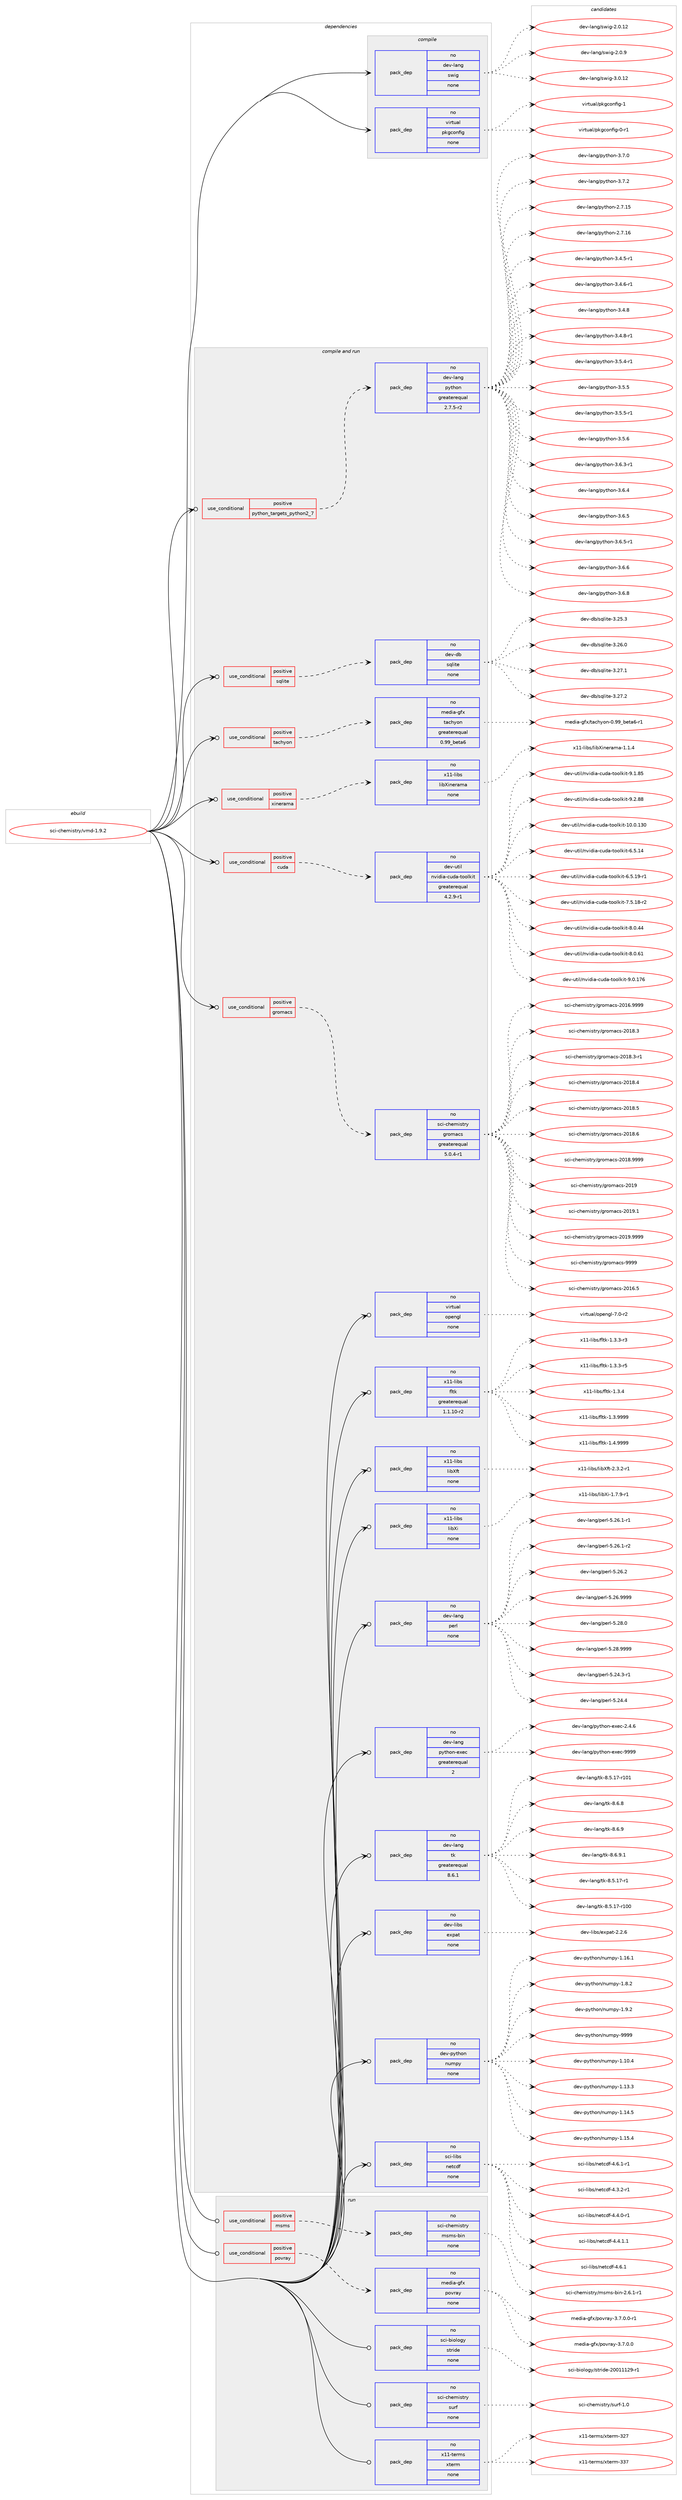 digraph prolog {

# *************
# Graph options
# *************

newrank=true;
concentrate=true;
compound=true;
graph [rankdir=LR,fontname=Helvetica,fontsize=10,ranksep=1.5];#, ranksep=2.5, nodesep=0.2];
edge  [arrowhead=vee];
node  [fontname=Helvetica,fontsize=10];

# **********
# The ebuild
# **********

subgraph cluster_leftcol {
color=gray;
rank=same;
label=<<i>ebuild</i>>;
id [label="sci-chemistry/vmd-1.9.2", color=red, width=4, href="../sci-chemistry/vmd-1.9.2.svg"];
}

# ****************
# The dependencies
# ****************

subgraph cluster_midcol {
color=gray;
label=<<i>dependencies</i>>;
subgraph cluster_compile {
fillcolor="#eeeeee";
style=filled;
label=<<i>compile</i>>;
subgraph pack1208645 {
dependency1688822 [label=<<TABLE BORDER="0" CELLBORDER="1" CELLSPACING="0" CELLPADDING="4" WIDTH="220"><TR><TD ROWSPAN="6" CELLPADDING="30">pack_dep</TD></TR><TR><TD WIDTH="110">no</TD></TR><TR><TD>dev-lang</TD></TR><TR><TD>swig</TD></TR><TR><TD>none</TD></TR><TR><TD></TD></TR></TABLE>>, shape=none, color=blue];
}
id:e -> dependency1688822:w [weight=20,style="solid",arrowhead="vee"];
subgraph pack1208646 {
dependency1688823 [label=<<TABLE BORDER="0" CELLBORDER="1" CELLSPACING="0" CELLPADDING="4" WIDTH="220"><TR><TD ROWSPAN="6" CELLPADDING="30">pack_dep</TD></TR><TR><TD WIDTH="110">no</TD></TR><TR><TD>virtual</TD></TR><TR><TD>pkgconfig</TD></TR><TR><TD>none</TD></TR><TR><TD></TD></TR></TABLE>>, shape=none, color=blue];
}
id:e -> dependency1688823:w [weight=20,style="solid",arrowhead="vee"];
}
subgraph cluster_compileandrun {
fillcolor="#eeeeee";
style=filled;
label=<<i>compile and run</i>>;
subgraph cond452518 {
dependency1688824 [label=<<TABLE BORDER="0" CELLBORDER="1" CELLSPACING="0" CELLPADDING="4"><TR><TD ROWSPAN="3" CELLPADDING="10">use_conditional</TD></TR><TR><TD>positive</TD></TR><TR><TD>cuda</TD></TR></TABLE>>, shape=none, color=red];
subgraph pack1208647 {
dependency1688825 [label=<<TABLE BORDER="0" CELLBORDER="1" CELLSPACING="0" CELLPADDING="4" WIDTH="220"><TR><TD ROWSPAN="6" CELLPADDING="30">pack_dep</TD></TR><TR><TD WIDTH="110">no</TD></TR><TR><TD>dev-util</TD></TR><TR><TD>nvidia-cuda-toolkit</TD></TR><TR><TD>greaterequal</TD></TR><TR><TD>4.2.9-r1</TD></TR></TABLE>>, shape=none, color=blue];
}
dependency1688824:e -> dependency1688825:w [weight=20,style="dashed",arrowhead="vee"];
}
id:e -> dependency1688824:w [weight=20,style="solid",arrowhead="odotvee"];
subgraph cond452519 {
dependency1688826 [label=<<TABLE BORDER="0" CELLBORDER="1" CELLSPACING="0" CELLPADDING="4"><TR><TD ROWSPAN="3" CELLPADDING="10">use_conditional</TD></TR><TR><TD>positive</TD></TR><TR><TD>gromacs</TD></TR></TABLE>>, shape=none, color=red];
subgraph pack1208648 {
dependency1688827 [label=<<TABLE BORDER="0" CELLBORDER="1" CELLSPACING="0" CELLPADDING="4" WIDTH="220"><TR><TD ROWSPAN="6" CELLPADDING="30">pack_dep</TD></TR><TR><TD WIDTH="110">no</TD></TR><TR><TD>sci-chemistry</TD></TR><TR><TD>gromacs</TD></TR><TR><TD>greaterequal</TD></TR><TR><TD>5.0.4-r1</TD></TR></TABLE>>, shape=none, color=blue];
}
dependency1688826:e -> dependency1688827:w [weight=20,style="dashed",arrowhead="vee"];
}
id:e -> dependency1688826:w [weight=20,style="solid",arrowhead="odotvee"];
subgraph cond452520 {
dependency1688828 [label=<<TABLE BORDER="0" CELLBORDER="1" CELLSPACING="0" CELLPADDING="4"><TR><TD ROWSPAN="3" CELLPADDING="10">use_conditional</TD></TR><TR><TD>positive</TD></TR><TR><TD>python_targets_python2_7</TD></TR></TABLE>>, shape=none, color=red];
subgraph pack1208649 {
dependency1688829 [label=<<TABLE BORDER="0" CELLBORDER="1" CELLSPACING="0" CELLPADDING="4" WIDTH="220"><TR><TD ROWSPAN="6" CELLPADDING="30">pack_dep</TD></TR><TR><TD WIDTH="110">no</TD></TR><TR><TD>dev-lang</TD></TR><TR><TD>python</TD></TR><TR><TD>greaterequal</TD></TR><TR><TD>2.7.5-r2</TD></TR></TABLE>>, shape=none, color=blue];
}
dependency1688828:e -> dependency1688829:w [weight=20,style="dashed",arrowhead="vee"];
}
id:e -> dependency1688828:w [weight=20,style="solid",arrowhead="odotvee"];
subgraph cond452521 {
dependency1688830 [label=<<TABLE BORDER="0" CELLBORDER="1" CELLSPACING="0" CELLPADDING="4"><TR><TD ROWSPAN="3" CELLPADDING="10">use_conditional</TD></TR><TR><TD>positive</TD></TR><TR><TD>sqlite</TD></TR></TABLE>>, shape=none, color=red];
subgraph pack1208650 {
dependency1688831 [label=<<TABLE BORDER="0" CELLBORDER="1" CELLSPACING="0" CELLPADDING="4" WIDTH="220"><TR><TD ROWSPAN="6" CELLPADDING="30">pack_dep</TD></TR><TR><TD WIDTH="110">no</TD></TR><TR><TD>dev-db</TD></TR><TR><TD>sqlite</TD></TR><TR><TD>none</TD></TR><TR><TD></TD></TR></TABLE>>, shape=none, color=blue];
}
dependency1688830:e -> dependency1688831:w [weight=20,style="dashed",arrowhead="vee"];
}
id:e -> dependency1688830:w [weight=20,style="solid",arrowhead="odotvee"];
subgraph cond452522 {
dependency1688832 [label=<<TABLE BORDER="0" CELLBORDER="1" CELLSPACING="0" CELLPADDING="4"><TR><TD ROWSPAN="3" CELLPADDING="10">use_conditional</TD></TR><TR><TD>positive</TD></TR><TR><TD>tachyon</TD></TR></TABLE>>, shape=none, color=red];
subgraph pack1208651 {
dependency1688833 [label=<<TABLE BORDER="0" CELLBORDER="1" CELLSPACING="0" CELLPADDING="4" WIDTH="220"><TR><TD ROWSPAN="6" CELLPADDING="30">pack_dep</TD></TR><TR><TD WIDTH="110">no</TD></TR><TR><TD>media-gfx</TD></TR><TR><TD>tachyon</TD></TR><TR><TD>greaterequal</TD></TR><TR><TD>0.99_beta6</TD></TR></TABLE>>, shape=none, color=blue];
}
dependency1688832:e -> dependency1688833:w [weight=20,style="dashed",arrowhead="vee"];
}
id:e -> dependency1688832:w [weight=20,style="solid",arrowhead="odotvee"];
subgraph cond452523 {
dependency1688834 [label=<<TABLE BORDER="0" CELLBORDER="1" CELLSPACING="0" CELLPADDING="4"><TR><TD ROWSPAN="3" CELLPADDING="10">use_conditional</TD></TR><TR><TD>positive</TD></TR><TR><TD>xinerama</TD></TR></TABLE>>, shape=none, color=red];
subgraph pack1208652 {
dependency1688835 [label=<<TABLE BORDER="0" CELLBORDER="1" CELLSPACING="0" CELLPADDING="4" WIDTH="220"><TR><TD ROWSPAN="6" CELLPADDING="30">pack_dep</TD></TR><TR><TD WIDTH="110">no</TD></TR><TR><TD>x11-libs</TD></TR><TR><TD>libXinerama</TD></TR><TR><TD>none</TD></TR><TR><TD></TD></TR></TABLE>>, shape=none, color=blue];
}
dependency1688834:e -> dependency1688835:w [weight=20,style="dashed",arrowhead="vee"];
}
id:e -> dependency1688834:w [weight=20,style="solid",arrowhead="odotvee"];
subgraph pack1208653 {
dependency1688836 [label=<<TABLE BORDER="0" CELLBORDER="1" CELLSPACING="0" CELLPADDING="4" WIDTH="220"><TR><TD ROWSPAN="6" CELLPADDING="30">pack_dep</TD></TR><TR><TD WIDTH="110">no</TD></TR><TR><TD>dev-lang</TD></TR><TR><TD>perl</TD></TR><TR><TD>none</TD></TR><TR><TD></TD></TR></TABLE>>, shape=none, color=blue];
}
id:e -> dependency1688836:w [weight=20,style="solid",arrowhead="odotvee"];
subgraph pack1208654 {
dependency1688837 [label=<<TABLE BORDER="0" CELLBORDER="1" CELLSPACING="0" CELLPADDING="4" WIDTH="220"><TR><TD ROWSPAN="6" CELLPADDING="30">pack_dep</TD></TR><TR><TD WIDTH="110">no</TD></TR><TR><TD>dev-lang</TD></TR><TR><TD>python-exec</TD></TR><TR><TD>greaterequal</TD></TR><TR><TD>2</TD></TR></TABLE>>, shape=none, color=blue];
}
id:e -> dependency1688837:w [weight=20,style="solid",arrowhead="odotvee"];
subgraph pack1208655 {
dependency1688838 [label=<<TABLE BORDER="0" CELLBORDER="1" CELLSPACING="0" CELLPADDING="4" WIDTH="220"><TR><TD ROWSPAN="6" CELLPADDING="30">pack_dep</TD></TR><TR><TD WIDTH="110">no</TD></TR><TR><TD>dev-lang</TD></TR><TR><TD>tk</TD></TR><TR><TD>greaterequal</TD></TR><TR><TD>8.6.1</TD></TR></TABLE>>, shape=none, color=blue];
}
id:e -> dependency1688838:w [weight=20,style="solid",arrowhead="odotvee"];
subgraph pack1208656 {
dependency1688839 [label=<<TABLE BORDER="0" CELLBORDER="1" CELLSPACING="0" CELLPADDING="4" WIDTH="220"><TR><TD ROWSPAN="6" CELLPADDING="30">pack_dep</TD></TR><TR><TD WIDTH="110">no</TD></TR><TR><TD>dev-libs</TD></TR><TR><TD>expat</TD></TR><TR><TD>none</TD></TR><TR><TD></TD></TR></TABLE>>, shape=none, color=blue];
}
id:e -> dependency1688839:w [weight=20,style="solid",arrowhead="odotvee"];
subgraph pack1208657 {
dependency1688840 [label=<<TABLE BORDER="0" CELLBORDER="1" CELLSPACING="0" CELLPADDING="4" WIDTH="220"><TR><TD ROWSPAN="6" CELLPADDING="30">pack_dep</TD></TR><TR><TD WIDTH="110">no</TD></TR><TR><TD>dev-python</TD></TR><TR><TD>numpy</TD></TR><TR><TD>none</TD></TR><TR><TD></TD></TR></TABLE>>, shape=none, color=blue];
}
id:e -> dependency1688840:w [weight=20,style="solid",arrowhead="odotvee"];
subgraph pack1208658 {
dependency1688841 [label=<<TABLE BORDER="0" CELLBORDER="1" CELLSPACING="0" CELLPADDING="4" WIDTH="220"><TR><TD ROWSPAN="6" CELLPADDING="30">pack_dep</TD></TR><TR><TD WIDTH="110">no</TD></TR><TR><TD>sci-libs</TD></TR><TR><TD>netcdf</TD></TR><TR><TD>none</TD></TR><TR><TD></TD></TR></TABLE>>, shape=none, color=blue];
}
id:e -> dependency1688841:w [weight=20,style="solid",arrowhead="odotvee"];
subgraph pack1208659 {
dependency1688842 [label=<<TABLE BORDER="0" CELLBORDER="1" CELLSPACING="0" CELLPADDING="4" WIDTH="220"><TR><TD ROWSPAN="6" CELLPADDING="30">pack_dep</TD></TR><TR><TD WIDTH="110">no</TD></TR><TR><TD>virtual</TD></TR><TR><TD>opengl</TD></TR><TR><TD>none</TD></TR><TR><TD></TD></TR></TABLE>>, shape=none, color=blue];
}
id:e -> dependency1688842:w [weight=20,style="solid",arrowhead="odotvee"];
subgraph pack1208660 {
dependency1688843 [label=<<TABLE BORDER="0" CELLBORDER="1" CELLSPACING="0" CELLPADDING="4" WIDTH="220"><TR><TD ROWSPAN="6" CELLPADDING="30">pack_dep</TD></TR><TR><TD WIDTH="110">no</TD></TR><TR><TD>x11-libs</TD></TR><TR><TD>fltk</TD></TR><TR><TD>greaterequal</TD></TR><TR><TD>1.1.10-r2</TD></TR></TABLE>>, shape=none, color=blue];
}
id:e -> dependency1688843:w [weight=20,style="solid",arrowhead="odotvee"];
subgraph pack1208661 {
dependency1688844 [label=<<TABLE BORDER="0" CELLBORDER="1" CELLSPACING="0" CELLPADDING="4" WIDTH="220"><TR><TD ROWSPAN="6" CELLPADDING="30">pack_dep</TD></TR><TR><TD WIDTH="110">no</TD></TR><TR><TD>x11-libs</TD></TR><TR><TD>libXft</TD></TR><TR><TD>none</TD></TR><TR><TD></TD></TR></TABLE>>, shape=none, color=blue];
}
id:e -> dependency1688844:w [weight=20,style="solid",arrowhead="odotvee"];
subgraph pack1208662 {
dependency1688845 [label=<<TABLE BORDER="0" CELLBORDER="1" CELLSPACING="0" CELLPADDING="4" WIDTH="220"><TR><TD ROWSPAN="6" CELLPADDING="30">pack_dep</TD></TR><TR><TD WIDTH="110">no</TD></TR><TR><TD>x11-libs</TD></TR><TR><TD>libXi</TD></TR><TR><TD>none</TD></TR><TR><TD></TD></TR></TABLE>>, shape=none, color=blue];
}
id:e -> dependency1688845:w [weight=20,style="solid",arrowhead="odotvee"];
}
subgraph cluster_run {
fillcolor="#eeeeee";
style=filled;
label=<<i>run</i>>;
subgraph cond452524 {
dependency1688846 [label=<<TABLE BORDER="0" CELLBORDER="1" CELLSPACING="0" CELLPADDING="4"><TR><TD ROWSPAN="3" CELLPADDING="10">use_conditional</TD></TR><TR><TD>positive</TD></TR><TR><TD>msms</TD></TR></TABLE>>, shape=none, color=red];
subgraph pack1208663 {
dependency1688847 [label=<<TABLE BORDER="0" CELLBORDER="1" CELLSPACING="0" CELLPADDING="4" WIDTH="220"><TR><TD ROWSPAN="6" CELLPADDING="30">pack_dep</TD></TR><TR><TD WIDTH="110">no</TD></TR><TR><TD>sci-chemistry</TD></TR><TR><TD>msms-bin</TD></TR><TR><TD>none</TD></TR><TR><TD></TD></TR></TABLE>>, shape=none, color=blue];
}
dependency1688846:e -> dependency1688847:w [weight=20,style="dashed",arrowhead="vee"];
}
id:e -> dependency1688846:w [weight=20,style="solid",arrowhead="odot"];
subgraph cond452525 {
dependency1688848 [label=<<TABLE BORDER="0" CELLBORDER="1" CELLSPACING="0" CELLPADDING="4"><TR><TD ROWSPAN="3" CELLPADDING="10">use_conditional</TD></TR><TR><TD>positive</TD></TR><TR><TD>povray</TD></TR></TABLE>>, shape=none, color=red];
subgraph pack1208664 {
dependency1688849 [label=<<TABLE BORDER="0" CELLBORDER="1" CELLSPACING="0" CELLPADDING="4" WIDTH="220"><TR><TD ROWSPAN="6" CELLPADDING="30">pack_dep</TD></TR><TR><TD WIDTH="110">no</TD></TR><TR><TD>media-gfx</TD></TR><TR><TD>povray</TD></TR><TR><TD>none</TD></TR><TR><TD></TD></TR></TABLE>>, shape=none, color=blue];
}
dependency1688848:e -> dependency1688849:w [weight=20,style="dashed",arrowhead="vee"];
}
id:e -> dependency1688848:w [weight=20,style="solid",arrowhead="odot"];
subgraph pack1208665 {
dependency1688850 [label=<<TABLE BORDER="0" CELLBORDER="1" CELLSPACING="0" CELLPADDING="4" WIDTH="220"><TR><TD ROWSPAN="6" CELLPADDING="30">pack_dep</TD></TR><TR><TD WIDTH="110">no</TD></TR><TR><TD>sci-biology</TD></TR><TR><TD>stride</TD></TR><TR><TD>none</TD></TR><TR><TD></TD></TR></TABLE>>, shape=none, color=blue];
}
id:e -> dependency1688850:w [weight=20,style="solid",arrowhead="odot"];
subgraph pack1208666 {
dependency1688851 [label=<<TABLE BORDER="0" CELLBORDER="1" CELLSPACING="0" CELLPADDING="4" WIDTH="220"><TR><TD ROWSPAN="6" CELLPADDING="30">pack_dep</TD></TR><TR><TD WIDTH="110">no</TD></TR><TR><TD>sci-chemistry</TD></TR><TR><TD>surf</TD></TR><TR><TD>none</TD></TR><TR><TD></TD></TR></TABLE>>, shape=none, color=blue];
}
id:e -> dependency1688851:w [weight=20,style="solid",arrowhead="odot"];
subgraph pack1208667 {
dependency1688852 [label=<<TABLE BORDER="0" CELLBORDER="1" CELLSPACING="0" CELLPADDING="4" WIDTH="220"><TR><TD ROWSPAN="6" CELLPADDING="30">pack_dep</TD></TR><TR><TD WIDTH="110">no</TD></TR><TR><TD>x11-terms</TD></TR><TR><TD>xterm</TD></TR><TR><TD>none</TD></TR><TR><TD></TD></TR></TABLE>>, shape=none, color=blue];
}
id:e -> dependency1688852:w [weight=20,style="solid",arrowhead="odot"];
}
}

# **************
# The candidates
# **************

subgraph cluster_choices {
rank=same;
color=gray;
label=<<i>candidates</i>>;

subgraph choice1208645 {
color=black;
nodesep=1;
choice10010111845108971101034711511910510345504648464950 [label="dev-lang/swig-2.0.12", color=red, width=4,href="../dev-lang/swig-2.0.12.svg"];
choice100101118451089711010347115119105103455046484657 [label="dev-lang/swig-2.0.9", color=red, width=4,href="../dev-lang/swig-2.0.9.svg"];
choice10010111845108971101034711511910510345514648464950 [label="dev-lang/swig-3.0.12", color=red, width=4,href="../dev-lang/swig-3.0.12.svg"];
dependency1688822:e -> choice10010111845108971101034711511910510345504648464950:w [style=dotted,weight="100"];
dependency1688822:e -> choice100101118451089711010347115119105103455046484657:w [style=dotted,weight="100"];
dependency1688822:e -> choice10010111845108971101034711511910510345514648464950:w [style=dotted,weight="100"];
}
subgraph choice1208646 {
color=black;
nodesep=1;
choice11810511411611797108471121071039911111010210510345484511449 [label="virtual/pkgconfig-0-r1", color=red, width=4,href="../virtual/pkgconfig-0-r1.svg"];
choice1181051141161179710847112107103991111101021051034549 [label="virtual/pkgconfig-1", color=red, width=4,href="../virtual/pkgconfig-1.svg"];
dependency1688823:e -> choice11810511411611797108471121071039911111010210510345484511449:w [style=dotted,weight="100"];
dependency1688823:e -> choice1181051141161179710847112107103991111101021051034549:w [style=dotted,weight="100"];
}
subgraph choice1208647 {
color=black;
nodesep=1;
choice10010111845117116105108471101181051001059745991171009745116111111108107105116454948464846495148 [label="dev-util/nvidia-cuda-toolkit-10.0.130", color=red, width=4,href="../dev-util/nvidia-cuda-toolkit-10.0.130.svg"];
choice1001011184511711610510847110118105100105974599117100974511611111110810710511645544653464952 [label="dev-util/nvidia-cuda-toolkit-6.5.14", color=red, width=4,href="../dev-util/nvidia-cuda-toolkit-6.5.14.svg"];
choice10010111845117116105108471101181051001059745991171009745116111111108107105116455446534649574511449 [label="dev-util/nvidia-cuda-toolkit-6.5.19-r1", color=red, width=4,href="../dev-util/nvidia-cuda-toolkit-6.5.19-r1.svg"];
choice10010111845117116105108471101181051001059745991171009745116111111108107105116455546534649564511450 [label="dev-util/nvidia-cuda-toolkit-7.5.18-r2", color=red, width=4,href="../dev-util/nvidia-cuda-toolkit-7.5.18-r2.svg"];
choice1001011184511711610510847110118105100105974599117100974511611111110810710511645564648465252 [label="dev-util/nvidia-cuda-toolkit-8.0.44", color=red, width=4,href="../dev-util/nvidia-cuda-toolkit-8.0.44.svg"];
choice1001011184511711610510847110118105100105974599117100974511611111110810710511645564648465449 [label="dev-util/nvidia-cuda-toolkit-8.0.61", color=red, width=4,href="../dev-util/nvidia-cuda-toolkit-8.0.61.svg"];
choice100101118451171161051084711011810510010597459911710097451161111111081071051164557464846495554 [label="dev-util/nvidia-cuda-toolkit-9.0.176", color=red, width=4,href="../dev-util/nvidia-cuda-toolkit-9.0.176.svg"];
choice1001011184511711610510847110118105100105974599117100974511611111110810710511645574649465653 [label="dev-util/nvidia-cuda-toolkit-9.1.85", color=red, width=4,href="../dev-util/nvidia-cuda-toolkit-9.1.85.svg"];
choice1001011184511711610510847110118105100105974599117100974511611111110810710511645574650465656 [label="dev-util/nvidia-cuda-toolkit-9.2.88", color=red, width=4,href="../dev-util/nvidia-cuda-toolkit-9.2.88.svg"];
dependency1688825:e -> choice10010111845117116105108471101181051001059745991171009745116111111108107105116454948464846495148:w [style=dotted,weight="100"];
dependency1688825:e -> choice1001011184511711610510847110118105100105974599117100974511611111110810710511645544653464952:w [style=dotted,weight="100"];
dependency1688825:e -> choice10010111845117116105108471101181051001059745991171009745116111111108107105116455446534649574511449:w [style=dotted,weight="100"];
dependency1688825:e -> choice10010111845117116105108471101181051001059745991171009745116111111108107105116455546534649564511450:w [style=dotted,weight="100"];
dependency1688825:e -> choice1001011184511711610510847110118105100105974599117100974511611111110810710511645564648465252:w [style=dotted,weight="100"];
dependency1688825:e -> choice1001011184511711610510847110118105100105974599117100974511611111110810710511645564648465449:w [style=dotted,weight="100"];
dependency1688825:e -> choice100101118451171161051084711011810510010597459911710097451161111111081071051164557464846495554:w [style=dotted,weight="100"];
dependency1688825:e -> choice1001011184511711610510847110118105100105974599117100974511611111110810710511645574649465653:w [style=dotted,weight="100"];
dependency1688825:e -> choice1001011184511711610510847110118105100105974599117100974511611111110810710511645574650465656:w [style=dotted,weight="100"];
}
subgraph choice1208648 {
color=black;
nodesep=1;
choice11599105459910410110910511511611412147103114111109979911545504849544653 [label="sci-chemistry/gromacs-2016.5", color=red, width=4,href="../sci-chemistry/gromacs-2016.5.svg"];
choice11599105459910410110910511511611412147103114111109979911545504849544657575757 [label="sci-chemistry/gromacs-2016.9999", color=red, width=4,href="../sci-chemistry/gromacs-2016.9999.svg"];
choice11599105459910410110910511511611412147103114111109979911545504849564651 [label="sci-chemistry/gromacs-2018.3", color=red, width=4,href="../sci-chemistry/gromacs-2018.3.svg"];
choice115991054599104101109105115116114121471031141111099799115455048495646514511449 [label="sci-chemistry/gromacs-2018.3-r1", color=red, width=4,href="../sci-chemistry/gromacs-2018.3-r1.svg"];
choice11599105459910410110910511511611412147103114111109979911545504849564652 [label="sci-chemistry/gromacs-2018.4", color=red, width=4,href="../sci-chemistry/gromacs-2018.4.svg"];
choice11599105459910410110910511511611412147103114111109979911545504849564653 [label="sci-chemistry/gromacs-2018.5", color=red, width=4,href="../sci-chemistry/gromacs-2018.5.svg"];
choice11599105459910410110910511511611412147103114111109979911545504849564654 [label="sci-chemistry/gromacs-2018.6", color=red, width=4,href="../sci-chemistry/gromacs-2018.6.svg"];
choice11599105459910410110910511511611412147103114111109979911545504849564657575757 [label="sci-chemistry/gromacs-2018.9999", color=red, width=4,href="../sci-chemistry/gromacs-2018.9999.svg"];
choice1159910545991041011091051151161141214710311411110997991154550484957 [label="sci-chemistry/gromacs-2019", color=red, width=4,href="../sci-chemistry/gromacs-2019.svg"];
choice11599105459910410110910511511611412147103114111109979911545504849574649 [label="sci-chemistry/gromacs-2019.1", color=red, width=4,href="../sci-chemistry/gromacs-2019.1.svg"];
choice11599105459910410110910511511611412147103114111109979911545504849574657575757 [label="sci-chemistry/gromacs-2019.9999", color=red, width=4,href="../sci-chemistry/gromacs-2019.9999.svg"];
choice1159910545991041011091051151161141214710311411110997991154557575757 [label="sci-chemistry/gromacs-9999", color=red, width=4,href="../sci-chemistry/gromacs-9999.svg"];
dependency1688827:e -> choice11599105459910410110910511511611412147103114111109979911545504849544653:w [style=dotted,weight="100"];
dependency1688827:e -> choice11599105459910410110910511511611412147103114111109979911545504849544657575757:w [style=dotted,weight="100"];
dependency1688827:e -> choice11599105459910410110910511511611412147103114111109979911545504849564651:w [style=dotted,weight="100"];
dependency1688827:e -> choice115991054599104101109105115116114121471031141111099799115455048495646514511449:w [style=dotted,weight="100"];
dependency1688827:e -> choice11599105459910410110910511511611412147103114111109979911545504849564652:w [style=dotted,weight="100"];
dependency1688827:e -> choice11599105459910410110910511511611412147103114111109979911545504849564653:w [style=dotted,weight="100"];
dependency1688827:e -> choice11599105459910410110910511511611412147103114111109979911545504849564654:w [style=dotted,weight="100"];
dependency1688827:e -> choice11599105459910410110910511511611412147103114111109979911545504849564657575757:w [style=dotted,weight="100"];
dependency1688827:e -> choice1159910545991041011091051151161141214710311411110997991154550484957:w [style=dotted,weight="100"];
dependency1688827:e -> choice11599105459910410110910511511611412147103114111109979911545504849574649:w [style=dotted,weight="100"];
dependency1688827:e -> choice11599105459910410110910511511611412147103114111109979911545504849574657575757:w [style=dotted,weight="100"];
dependency1688827:e -> choice1159910545991041011091051151161141214710311411110997991154557575757:w [style=dotted,weight="100"];
}
subgraph choice1208649 {
color=black;
nodesep=1;
choice10010111845108971101034711212111610411111045504655464953 [label="dev-lang/python-2.7.15", color=red, width=4,href="../dev-lang/python-2.7.15.svg"];
choice10010111845108971101034711212111610411111045504655464954 [label="dev-lang/python-2.7.16", color=red, width=4,href="../dev-lang/python-2.7.16.svg"];
choice1001011184510897110103471121211161041111104551465246534511449 [label="dev-lang/python-3.4.5-r1", color=red, width=4,href="../dev-lang/python-3.4.5-r1.svg"];
choice1001011184510897110103471121211161041111104551465246544511449 [label="dev-lang/python-3.4.6-r1", color=red, width=4,href="../dev-lang/python-3.4.6-r1.svg"];
choice100101118451089711010347112121116104111110455146524656 [label="dev-lang/python-3.4.8", color=red, width=4,href="../dev-lang/python-3.4.8.svg"];
choice1001011184510897110103471121211161041111104551465246564511449 [label="dev-lang/python-3.4.8-r1", color=red, width=4,href="../dev-lang/python-3.4.8-r1.svg"];
choice1001011184510897110103471121211161041111104551465346524511449 [label="dev-lang/python-3.5.4-r1", color=red, width=4,href="../dev-lang/python-3.5.4-r1.svg"];
choice100101118451089711010347112121116104111110455146534653 [label="dev-lang/python-3.5.5", color=red, width=4,href="../dev-lang/python-3.5.5.svg"];
choice1001011184510897110103471121211161041111104551465346534511449 [label="dev-lang/python-3.5.5-r1", color=red, width=4,href="../dev-lang/python-3.5.5-r1.svg"];
choice100101118451089711010347112121116104111110455146534654 [label="dev-lang/python-3.5.6", color=red, width=4,href="../dev-lang/python-3.5.6.svg"];
choice1001011184510897110103471121211161041111104551465446514511449 [label="dev-lang/python-3.6.3-r1", color=red, width=4,href="../dev-lang/python-3.6.3-r1.svg"];
choice100101118451089711010347112121116104111110455146544652 [label="dev-lang/python-3.6.4", color=red, width=4,href="../dev-lang/python-3.6.4.svg"];
choice100101118451089711010347112121116104111110455146544653 [label="dev-lang/python-3.6.5", color=red, width=4,href="../dev-lang/python-3.6.5.svg"];
choice1001011184510897110103471121211161041111104551465446534511449 [label="dev-lang/python-3.6.5-r1", color=red, width=4,href="../dev-lang/python-3.6.5-r1.svg"];
choice100101118451089711010347112121116104111110455146544654 [label="dev-lang/python-3.6.6", color=red, width=4,href="../dev-lang/python-3.6.6.svg"];
choice100101118451089711010347112121116104111110455146544656 [label="dev-lang/python-3.6.8", color=red, width=4,href="../dev-lang/python-3.6.8.svg"];
choice100101118451089711010347112121116104111110455146554648 [label="dev-lang/python-3.7.0", color=red, width=4,href="../dev-lang/python-3.7.0.svg"];
choice100101118451089711010347112121116104111110455146554650 [label="dev-lang/python-3.7.2", color=red, width=4,href="../dev-lang/python-3.7.2.svg"];
dependency1688829:e -> choice10010111845108971101034711212111610411111045504655464953:w [style=dotted,weight="100"];
dependency1688829:e -> choice10010111845108971101034711212111610411111045504655464954:w [style=dotted,weight="100"];
dependency1688829:e -> choice1001011184510897110103471121211161041111104551465246534511449:w [style=dotted,weight="100"];
dependency1688829:e -> choice1001011184510897110103471121211161041111104551465246544511449:w [style=dotted,weight="100"];
dependency1688829:e -> choice100101118451089711010347112121116104111110455146524656:w [style=dotted,weight="100"];
dependency1688829:e -> choice1001011184510897110103471121211161041111104551465246564511449:w [style=dotted,weight="100"];
dependency1688829:e -> choice1001011184510897110103471121211161041111104551465346524511449:w [style=dotted,weight="100"];
dependency1688829:e -> choice100101118451089711010347112121116104111110455146534653:w [style=dotted,weight="100"];
dependency1688829:e -> choice1001011184510897110103471121211161041111104551465346534511449:w [style=dotted,weight="100"];
dependency1688829:e -> choice100101118451089711010347112121116104111110455146534654:w [style=dotted,weight="100"];
dependency1688829:e -> choice1001011184510897110103471121211161041111104551465446514511449:w [style=dotted,weight="100"];
dependency1688829:e -> choice100101118451089711010347112121116104111110455146544652:w [style=dotted,weight="100"];
dependency1688829:e -> choice100101118451089711010347112121116104111110455146544653:w [style=dotted,weight="100"];
dependency1688829:e -> choice1001011184510897110103471121211161041111104551465446534511449:w [style=dotted,weight="100"];
dependency1688829:e -> choice100101118451089711010347112121116104111110455146544654:w [style=dotted,weight="100"];
dependency1688829:e -> choice100101118451089711010347112121116104111110455146544656:w [style=dotted,weight="100"];
dependency1688829:e -> choice100101118451089711010347112121116104111110455146554648:w [style=dotted,weight="100"];
dependency1688829:e -> choice100101118451089711010347112121116104111110455146554650:w [style=dotted,weight="100"];
}
subgraph choice1208650 {
color=black;
nodesep=1;
choice10010111845100984711511310810511610145514650534651 [label="dev-db/sqlite-3.25.3", color=red, width=4,href="../dev-db/sqlite-3.25.3.svg"];
choice10010111845100984711511310810511610145514650544648 [label="dev-db/sqlite-3.26.0", color=red, width=4,href="../dev-db/sqlite-3.26.0.svg"];
choice10010111845100984711511310810511610145514650554649 [label="dev-db/sqlite-3.27.1", color=red, width=4,href="../dev-db/sqlite-3.27.1.svg"];
choice10010111845100984711511310810511610145514650554650 [label="dev-db/sqlite-3.27.2", color=red, width=4,href="../dev-db/sqlite-3.27.2.svg"];
dependency1688831:e -> choice10010111845100984711511310810511610145514650534651:w [style=dotted,weight="100"];
dependency1688831:e -> choice10010111845100984711511310810511610145514650544648:w [style=dotted,weight="100"];
dependency1688831:e -> choice10010111845100984711511310810511610145514650554649:w [style=dotted,weight="100"];
dependency1688831:e -> choice10010111845100984711511310810511610145514650554650:w [style=dotted,weight="100"];
}
subgraph choice1208651 {
color=black;
nodesep=1;
choice10910110010597451031021204711697991041211111104548465757959810111697544511449 [label="media-gfx/tachyon-0.99_beta6-r1", color=red, width=4,href="../media-gfx/tachyon-0.99_beta6-r1.svg"];
dependency1688833:e -> choice10910110010597451031021204711697991041211111104548465757959810111697544511449:w [style=dotted,weight="100"];
}
subgraph choice1208652 {
color=black;
nodesep=1;
choice120494945108105981154710810598881051101011149710997454946494652 [label="x11-libs/libXinerama-1.1.4", color=red, width=4,href="../x11-libs/libXinerama-1.1.4.svg"];
dependency1688835:e -> choice120494945108105981154710810598881051101011149710997454946494652:w [style=dotted,weight="100"];
}
subgraph choice1208653 {
color=black;
nodesep=1;
choice100101118451089711010347112101114108455346505246514511449 [label="dev-lang/perl-5.24.3-r1", color=red, width=4,href="../dev-lang/perl-5.24.3-r1.svg"];
choice10010111845108971101034711210111410845534650524652 [label="dev-lang/perl-5.24.4", color=red, width=4,href="../dev-lang/perl-5.24.4.svg"];
choice100101118451089711010347112101114108455346505446494511449 [label="dev-lang/perl-5.26.1-r1", color=red, width=4,href="../dev-lang/perl-5.26.1-r1.svg"];
choice100101118451089711010347112101114108455346505446494511450 [label="dev-lang/perl-5.26.1-r2", color=red, width=4,href="../dev-lang/perl-5.26.1-r2.svg"];
choice10010111845108971101034711210111410845534650544650 [label="dev-lang/perl-5.26.2", color=red, width=4,href="../dev-lang/perl-5.26.2.svg"];
choice10010111845108971101034711210111410845534650544657575757 [label="dev-lang/perl-5.26.9999", color=red, width=4,href="../dev-lang/perl-5.26.9999.svg"];
choice10010111845108971101034711210111410845534650564648 [label="dev-lang/perl-5.28.0", color=red, width=4,href="../dev-lang/perl-5.28.0.svg"];
choice10010111845108971101034711210111410845534650564657575757 [label="dev-lang/perl-5.28.9999", color=red, width=4,href="../dev-lang/perl-5.28.9999.svg"];
dependency1688836:e -> choice100101118451089711010347112101114108455346505246514511449:w [style=dotted,weight="100"];
dependency1688836:e -> choice10010111845108971101034711210111410845534650524652:w [style=dotted,weight="100"];
dependency1688836:e -> choice100101118451089711010347112101114108455346505446494511449:w [style=dotted,weight="100"];
dependency1688836:e -> choice100101118451089711010347112101114108455346505446494511450:w [style=dotted,weight="100"];
dependency1688836:e -> choice10010111845108971101034711210111410845534650544650:w [style=dotted,weight="100"];
dependency1688836:e -> choice10010111845108971101034711210111410845534650544657575757:w [style=dotted,weight="100"];
dependency1688836:e -> choice10010111845108971101034711210111410845534650564648:w [style=dotted,weight="100"];
dependency1688836:e -> choice10010111845108971101034711210111410845534650564657575757:w [style=dotted,weight="100"];
}
subgraph choice1208654 {
color=black;
nodesep=1;
choice1001011184510897110103471121211161041111104510112010199455046524654 [label="dev-lang/python-exec-2.4.6", color=red, width=4,href="../dev-lang/python-exec-2.4.6.svg"];
choice10010111845108971101034711212111610411111045101120101994557575757 [label="dev-lang/python-exec-9999", color=red, width=4,href="../dev-lang/python-exec-9999.svg"];
dependency1688837:e -> choice1001011184510897110103471121211161041111104510112010199455046524654:w [style=dotted,weight="100"];
dependency1688837:e -> choice10010111845108971101034711212111610411111045101120101994557575757:w [style=dotted,weight="100"];
}
subgraph choice1208655 {
color=black;
nodesep=1;
choice100101118451089711010347116107455646534649554511449 [label="dev-lang/tk-8.5.17-r1", color=red, width=4,href="../dev-lang/tk-8.5.17-r1.svg"];
choice1001011184510897110103471161074556465346495545114494848 [label="dev-lang/tk-8.5.17-r100", color=red, width=4,href="../dev-lang/tk-8.5.17-r100.svg"];
choice1001011184510897110103471161074556465346495545114494849 [label="dev-lang/tk-8.5.17-r101", color=red, width=4,href="../dev-lang/tk-8.5.17-r101.svg"];
choice100101118451089711010347116107455646544656 [label="dev-lang/tk-8.6.8", color=red, width=4,href="../dev-lang/tk-8.6.8.svg"];
choice100101118451089711010347116107455646544657 [label="dev-lang/tk-8.6.9", color=red, width=4,href="../dev-lang/tk-8.6.9.svg"];
choice1001011184510897110103471161074556465446574649 [label="dev-lang/tk-8.6.9.1", color=red, width=4,href="../dev-lang/tk-8.6.9.1.svg"];
dependency1688838:e -> choice100101118451089711010347116107455646534649554511449:w [style=dotted,weight="100"];
dependency1688838:e -> choice1001011184510897110103471161074556465346495545114494848:w [style=dotted,weight="100"];
dependency1688838:e -> choice1001011184510897110103471161074556465346495545114494849:w [style=dotted,weight="100"];
dependency1688838:e -> choice100101118451089711010347116107455646544656:w [style=dotted,weight="100"];
dependency1688838:e -> choice100101118451089711010347116107455646544657:w [style=dotted,weight="100"];
dependency1688838:e -> choice1001011184510897110103471161074556465446574649:w [style=dotted,weight="100"];
}
subgraph choice1208656 {
color=black;
nodesep=1;
choice10010111845108105981154710112011297116455046504654 [label="dev-libs/expat-2.2.6", color=red, width=4,href="../dev-libs/expat-2.2.6.svg"];
dependency1688839:e -> choice10010111845108105981154710112011297116455046504654:w [style=dotted,weight="100"];
}
subgraph choice1208657 {
color=black;
nodesep=1;
choice100101118451121211161041111104711011710911212145494649484652 [label="dev-python/numpy-1.10.4", color=red, width=4,href="../dev-python/numpy-1.10.4.svg"];
choice100101118451121211161041111104711011710911212145494649514651 [label="dev-python/numpy-1.13.3", color=red, width=4,href="../dev-python/numpy-1.13.3.svg"];
choice100101118451121211161041111104711011710911212145494649524653 [label="dev-python/numpy-1.14.5", color=red, width=4,href="../dev-python/numpy-1.14.5.svg"];
choice100101118451121211161041111104711011710911212145494649534652 [label="dev-python/numpy-1.15.4", color=red, width=4,href="../dev-python/numpy-1.15.4.svg"];
choice100101118451121211161041111104711011710911212145494649544649 [label="dev-python/numpy-1.16.1", color=red, width=4,href="../dev-python/numpy-1.16.1.svg"];
choice1001011184511212111610411111047110117109112121454946564650 [label="dev-python/numpy-1.8.2", color=red, width=4,href="../dev-python/numpy-1.8.2.svg"];
choice1001011184511212111610411111047110117109112121454946574650 [label="dev-python/numpy-1.9.2", color=red, width=4,href="../dev-python/numpy-1.9.2.svg"];
choice10010111845112121116104111110471101171091121214557575757 [label="dev-python/numpy-9999", color=red, width=4,href="../dev-python/numpy-9999.svg"];
dependency1688840:e -> choice100101118451121211161041111104711011710911212145494649484652:w [style=dotted,weight="100"];
dependency1688840:e -> choice100101118451121211161041111104711011710911212145494649514651:w [style=dotted,weight="100"];
dependency1688840:e -> choice100101118451121211161041111104711011710911212145494649524653:w [style=dotted,weight="100"];
dependency1688840:e -> choice100101118451121211161041111104711011710911212145494649534652:w [style=dotted,weight="100"];
dependency1688840:e -> choice100101118451121211161041111104711011710911212145494649544649:w [style=dotted,weight="100"];
dependency1688840:e -> choice1001011184511212111610411111047110117109112121454946564650:w [style=dotted,weight="100"];
dependency1688840:e -> choice1001011184511212111610411111047110117109112121454946574650:w [style=dotted,weight="100"];
dependency1688840:e -> choice10010111845112121116104111110471101171091121214557575757:w [style=dotted,weight="100"];
}
subgraph choice1208658 {
color=black;
nodesep=1;
choice11599105451081059811547110101116991001024552465146504511449 [label="sci-libs/netcdf-4.3.2-r1", color=red, width=4,href="../sci-libs/netcdf-4.3.2-r1.svg"];
choice11599105451081059811547110101116991001024552465246484511449 [label="sci-libs/netcdf-4.4.0-r1", color=red, width=4,href="../sci-libs/netcdf-4.4.0-r1.svg"];
choice11599105451081059811547110101116991001024552465246494649 [label="sci-libs/netcdf-4.4.1.1", color=red, width=4,href="../sci-libs/netcdf-4.4.1.1.svg"];
choice1159910545108105981154711010111699100102455246544649 [label="sci-libs/netcdf-4.6.1", color=red, width=4,href="../sci-libs/netcdf-4.6.1.svg"];
choice11599105451081059811547110101116991001024552465446494511449 [label="sci-libs/netcdf-4.6.1-r1", color=red, width=4,href="../sci-libs/netcdf-4.6.1-r1.svg"];
dependency1688841:e -> choice11599105451081059811547110101116991001024552465146504511449:w [style=dotted,weight="100"];
dependency1688841:e -> choice11599105451081059811547110101116991001024552465246484511449:w [style=dotted,weight="100"];
dependency1688841:e -> choice11599105451081059811547110101116991001024552465246494649:w [style=dotted,weight="100"];
dependency1688841:e -> choice1159910545108105981154711010111699100102455246544649:w [style=dotted,weight="100"];
dependency1688841:e -> choice11599105451081059811547110101116991001024552465446494511449:w [style=dotted,weight="100"];
}
subgraph choice1208659 {
color=black;
nodesep=1;
choice1181051141161179710847111112101110103108455546484511450 [label="virtual/opengl-7.0-r2", color=red, width=4,href="../virtual/opengl-7.0-r2.svg"];
dependency1688842:e -> choice1181051141161179710847111112101110103108455546484511450:w [style=dotted,weight="100"];
}
subgraph choice1208660 {
color=black;
nodesep=1;
choice12049494510810598115471021081161074549465146514511451 [label="x11-libs/fltk-1.3.3-r3", color=red, width=4,href="../x11-libs/fltk-1.3.3-r3.svg"];
choice12049494510810598115471021081161074549465146514511453 [label="x11-libs/fltk-1.3.3-r5", color=red, width=4,href="../x11-libs/fltk-1.3.3-r5.svg"];
choice1204949451081059811547102108116107454946514652 [label="x11-libs/fltk-1.3.4", color=red, width=4,href="../x11-libs/fltk-1.3.4.svg"];
choice1204949451081059811547102108116107454946514657575757 [label="x11-libs/fltk-1.3.9999", color=red, width=4,href="../x11-libs/fltk-1.3.9999.svg"];
choice1204949451081059811547102108116107454946524657575757 [label="x11-libs/fltk-1.4.9999", color=red, width=4,href="../x11-libs/fltk-1.4.9999.svg"];
dependency1688843:e -> choice12049494510810598115471021081161074549465146514511451:w [style=dotted,weight="100"];
dependency1688843:e -> choice12049494510810598115471021081161074549465146514511453:w [style=dotted,weight="100"];
dependency1688843:e -> choice1204949451081059811547102108116107454946514652:w [style=dotted,weight="100"];
dependency1688843:e -> choice1204949451081059811547102108116107454946514657575757:w [style=dotted,weight="100"];
dependency1688843:e -> choice1204949451081059811547102108116107454946524657575757:w [style=dotted,weight="100"];
}
subgraph choice1208661 {
color=black;
nodesep=1;
choice120494945108105981154710810598881021164550465146504511449 [label="x11-libs/libXft-2.3.2-r1", color=red, width=4,href="../x11-libs/libXft-2.3.2-r1.svg"];
dependency1688844:e -> choice120494945108105981154710810598881021164550465146504511449:w [style=dotted,weight="100"];
}
subgraph choice1208662 {
color=black;
nodesep=1;
choice120494945108105981154710810598881054549465546574511449 [label="x11-libs/libXi-1.7.9-r1", color=red, width=4,href="../x11-libs/libXi-1.7.9-r1.svg"];
dependency1688845:e -> choice120494945108105981154710810598881054549465546574511449:w [style=dotted,weight="100"];
}
subgraph choice1208663 {
color=black;
nodesep=1;
choice1159910545991041011091051151161141214710911510911545981051104550465446494511449 [label="sci-chemistry/msms-bin-2.6.1-r1", color=red, width=4,href="../sci-chemistry/msms-bin-2.6.1-r1.svg"];
dependency1688847:e -> choice1159910545991041011091051151161141214710911510911545981051104550465446494511449:w [style=dotted,weight="100"];
}
subgraph choice1208664 {
color=black;
nodesep=1;
choice109101100105974510310212047112111118114971214551465546484648 [label="media-gfx/povray-3.7.0.0", color=red, width=4,href="../media-gfx/povray-3.7.0.0.svg"];
choice1091011001059745103102120471121111181149712145514655464846484511449 [label="media-gfx/povray-3.7.0.0-r1", color=red, width=4,href="../media-gfx/povray-3.7.0.0-r1.svg"];
dependency1688849:e -> choice109101100105974510310212047112111118114971214551465546484648:w [style=dotted,weight="100"];
dependency1688849:e -> choice1091011001059745103102120471121111181149712145514655464846484511449:w [style=dotted,weight="100"];
}
subgraph choice1208665 {
color=black;
nodesep=1;
choice115991054598105111108111103121471151161141051001014550484849494950574511449 [label="sci-biology/stride-20011129-r1", color=red, width=4,href="../sci-biology/stride-20011129-r1.svg"];
dependency1688850:e -> choice115991054598105111108111103121471151161141051001014550484849494950574511449:w [style=dotted,weight="100"];
}
subgraph choice1208666 {
color=black;
nodesep=1;
choice1159910545991041011091051151161141214711511711410245494648 [label="sci-chemistry/surf-1.0", color=red, width=4,href="../sci-chemistry/surf-1.0.svg"];
dependency1688851:e -> choice1159910545991041011091051151161141214711511711410245494648:w [style=dotted,weight="100"];
}
subgraph choice1208667 {
color=black;
nodesep=1;
choice1204949451161011141091154712011610111410945515055 [label="x11-terms/xterm-327", color=red, width=4,href="../x11-terms/xterm-327.svg"];
choice1204949451161011141091154712011610111410945515155 [label="x11-terms/xterm-337", color=red, width=4,href="../x11-terms/xterm-337.svg"];
dependency1688852:e -> choice1204949451161011141091154712011610111410945515055:w [style=dotted,weight="100"];
dependency1688852:e -> choice1204949451161011141091154712011610111410945515155:w [style=dotted,weight="100"];
}
}

}
